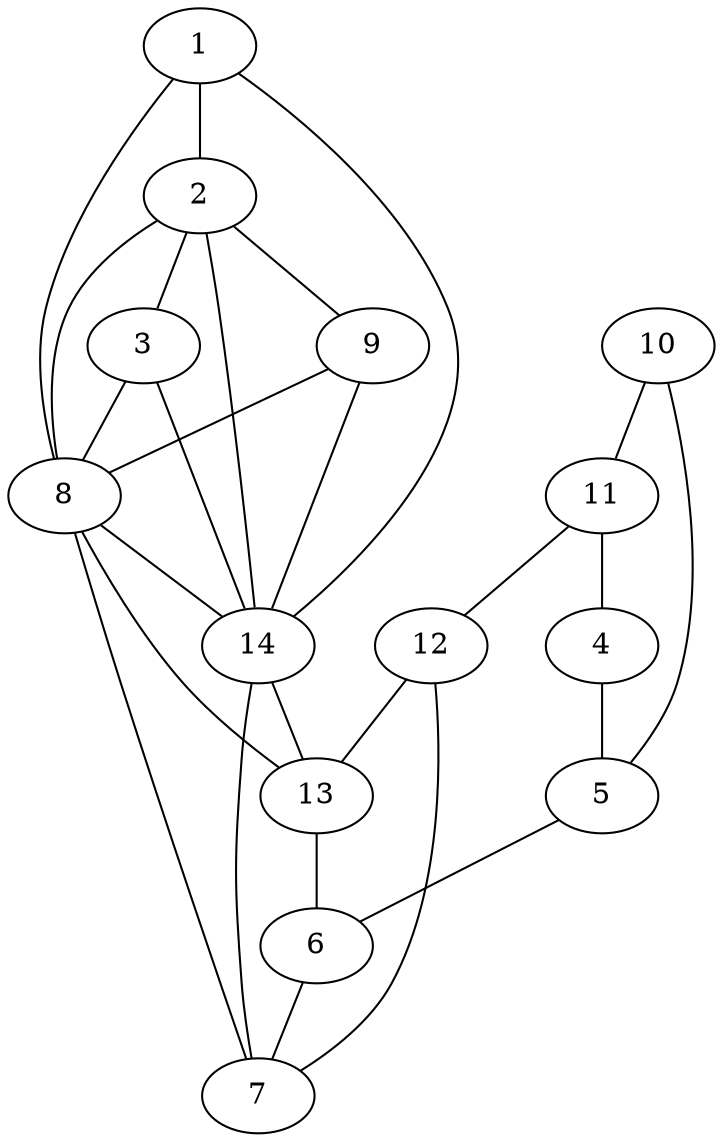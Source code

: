 graph pdb1mby {
	1	 [aaLength=9,
		sequence=vanDerWaals,
		type=0];
	2	 [aaLength=10,
		sequence=vanDerWaals,
		type=0];
	1 -- 2	 [distance0="32.92678",
		frequency=1,
		type0=1];
	8	 [aaLength=5,
		sequence=vanDerWaals,
		type=1];
	1 -- 8	 [distance0="43.15355",
		frequency=1,
		type0=2];
	14	 [aaLength=5,
		sequence=vanDerWaals,
		type=1];
	1 -- 14	 [distance0="43.15355",
		frequency=1,
		type0=3];
	9	 [aaLength=5,
		sequence=vanDerWaals,
		type=1];
	2 -- 9	 [distance0="0.0",
		frequency=1,
		type0=4];
	3	 [aaLength=5,
		sequence=vanDerWaals,
		type=1];
	2 -- 3	 [distance0="30.35344",
		frequency=1,
		type0=3];
	2 -- 14	 [distance0="29.19471",
		frequency=1,
		type0=2];
	3 -- 8	 [distance0="23.0",
		frequency=1,
		type0=2];
	3 -- 14	 [distance0="23.0",
		frequency=1,
		type0=3];
	4	 [aaLength=8,
		sequence=vanDerWaals,
		type=1];
	5	 [aaLength=8,
		sequence=vanDerWaals,
		type=1];
	4 -- 5	 [distance0="11.0",
		distance1="0.0",
		frequency=2,
		type0=2,
		type1=4];
	6	 [aaLength=7,
		sequence=vanDerWaals,
		type=1];
	5 -- 6	 [distance0="0.0",
		frequency=1,
		type0=4];
	7	 [aaLength=5,
		sequence=vanDerWaals,
		type=1];
	6 -- 7	 [distance0="9.0",
		frequency=1,
		type0=2];
	8 -- 2	 [distance0="0.0",
		frequency=1,
		type0=4];
	8 -- 7	 [distance0="10.0",
		frequency=1,
		type0=2];
	13	 [aaLength=5,
		sequence=vanDerWaals,
		type=1];
	8 -- 13	 [distance0="10.0",
		frequency=1,
		type0=3];
	8 -- 14	 [distance0="0.0",
		frequency=1,
		type0=1];
	9 -- 8	 [distance0="23.0",
		frequency=1,
		type0=2];
	9 -- 14	 [distance0="23.0",
		frequency=1,
		type0=3];
	10	 [aaLength=8,
		sequence=vanDerWaals,
		type=1];
	10 -- 5	 [distance0="11.0",
		frequency=1,
		type0=2];
	11	 [aaLength=8,
		sequence=vanDerWaals,
		type=1];
	10 -- 11	 [distance0="11.0",
		distance1="0.0",
		frequency=2,
		type0=3,
		type1=4];
	11 -- 4	 [distance0="11.0",
		frequency=1,
		type0=2];
	12	 [aaLength=7,
		sequence=vanDerWaals,
		type=1];
	11 -- 12	 [distance0="0.0",
		frequency=1,
		type0=4];
	12 -- 7	 [distance0="9.0",
		distance1="0.0",
		frequency=2,
		type0=2,
		type1=4];
	12 -- 13	 [distance0="9.0",
		frequency=1,
		type0=3];
	13 -- 6	 [distance0="9.0",
		frequency=1,
		type0=2];
	14 -- 7	 [distance0="10.0",
		frequency=1,
		type0=2];
	14 -- 13	 [distance0="10.0",
		frequency=1,
		type0=3];
}

